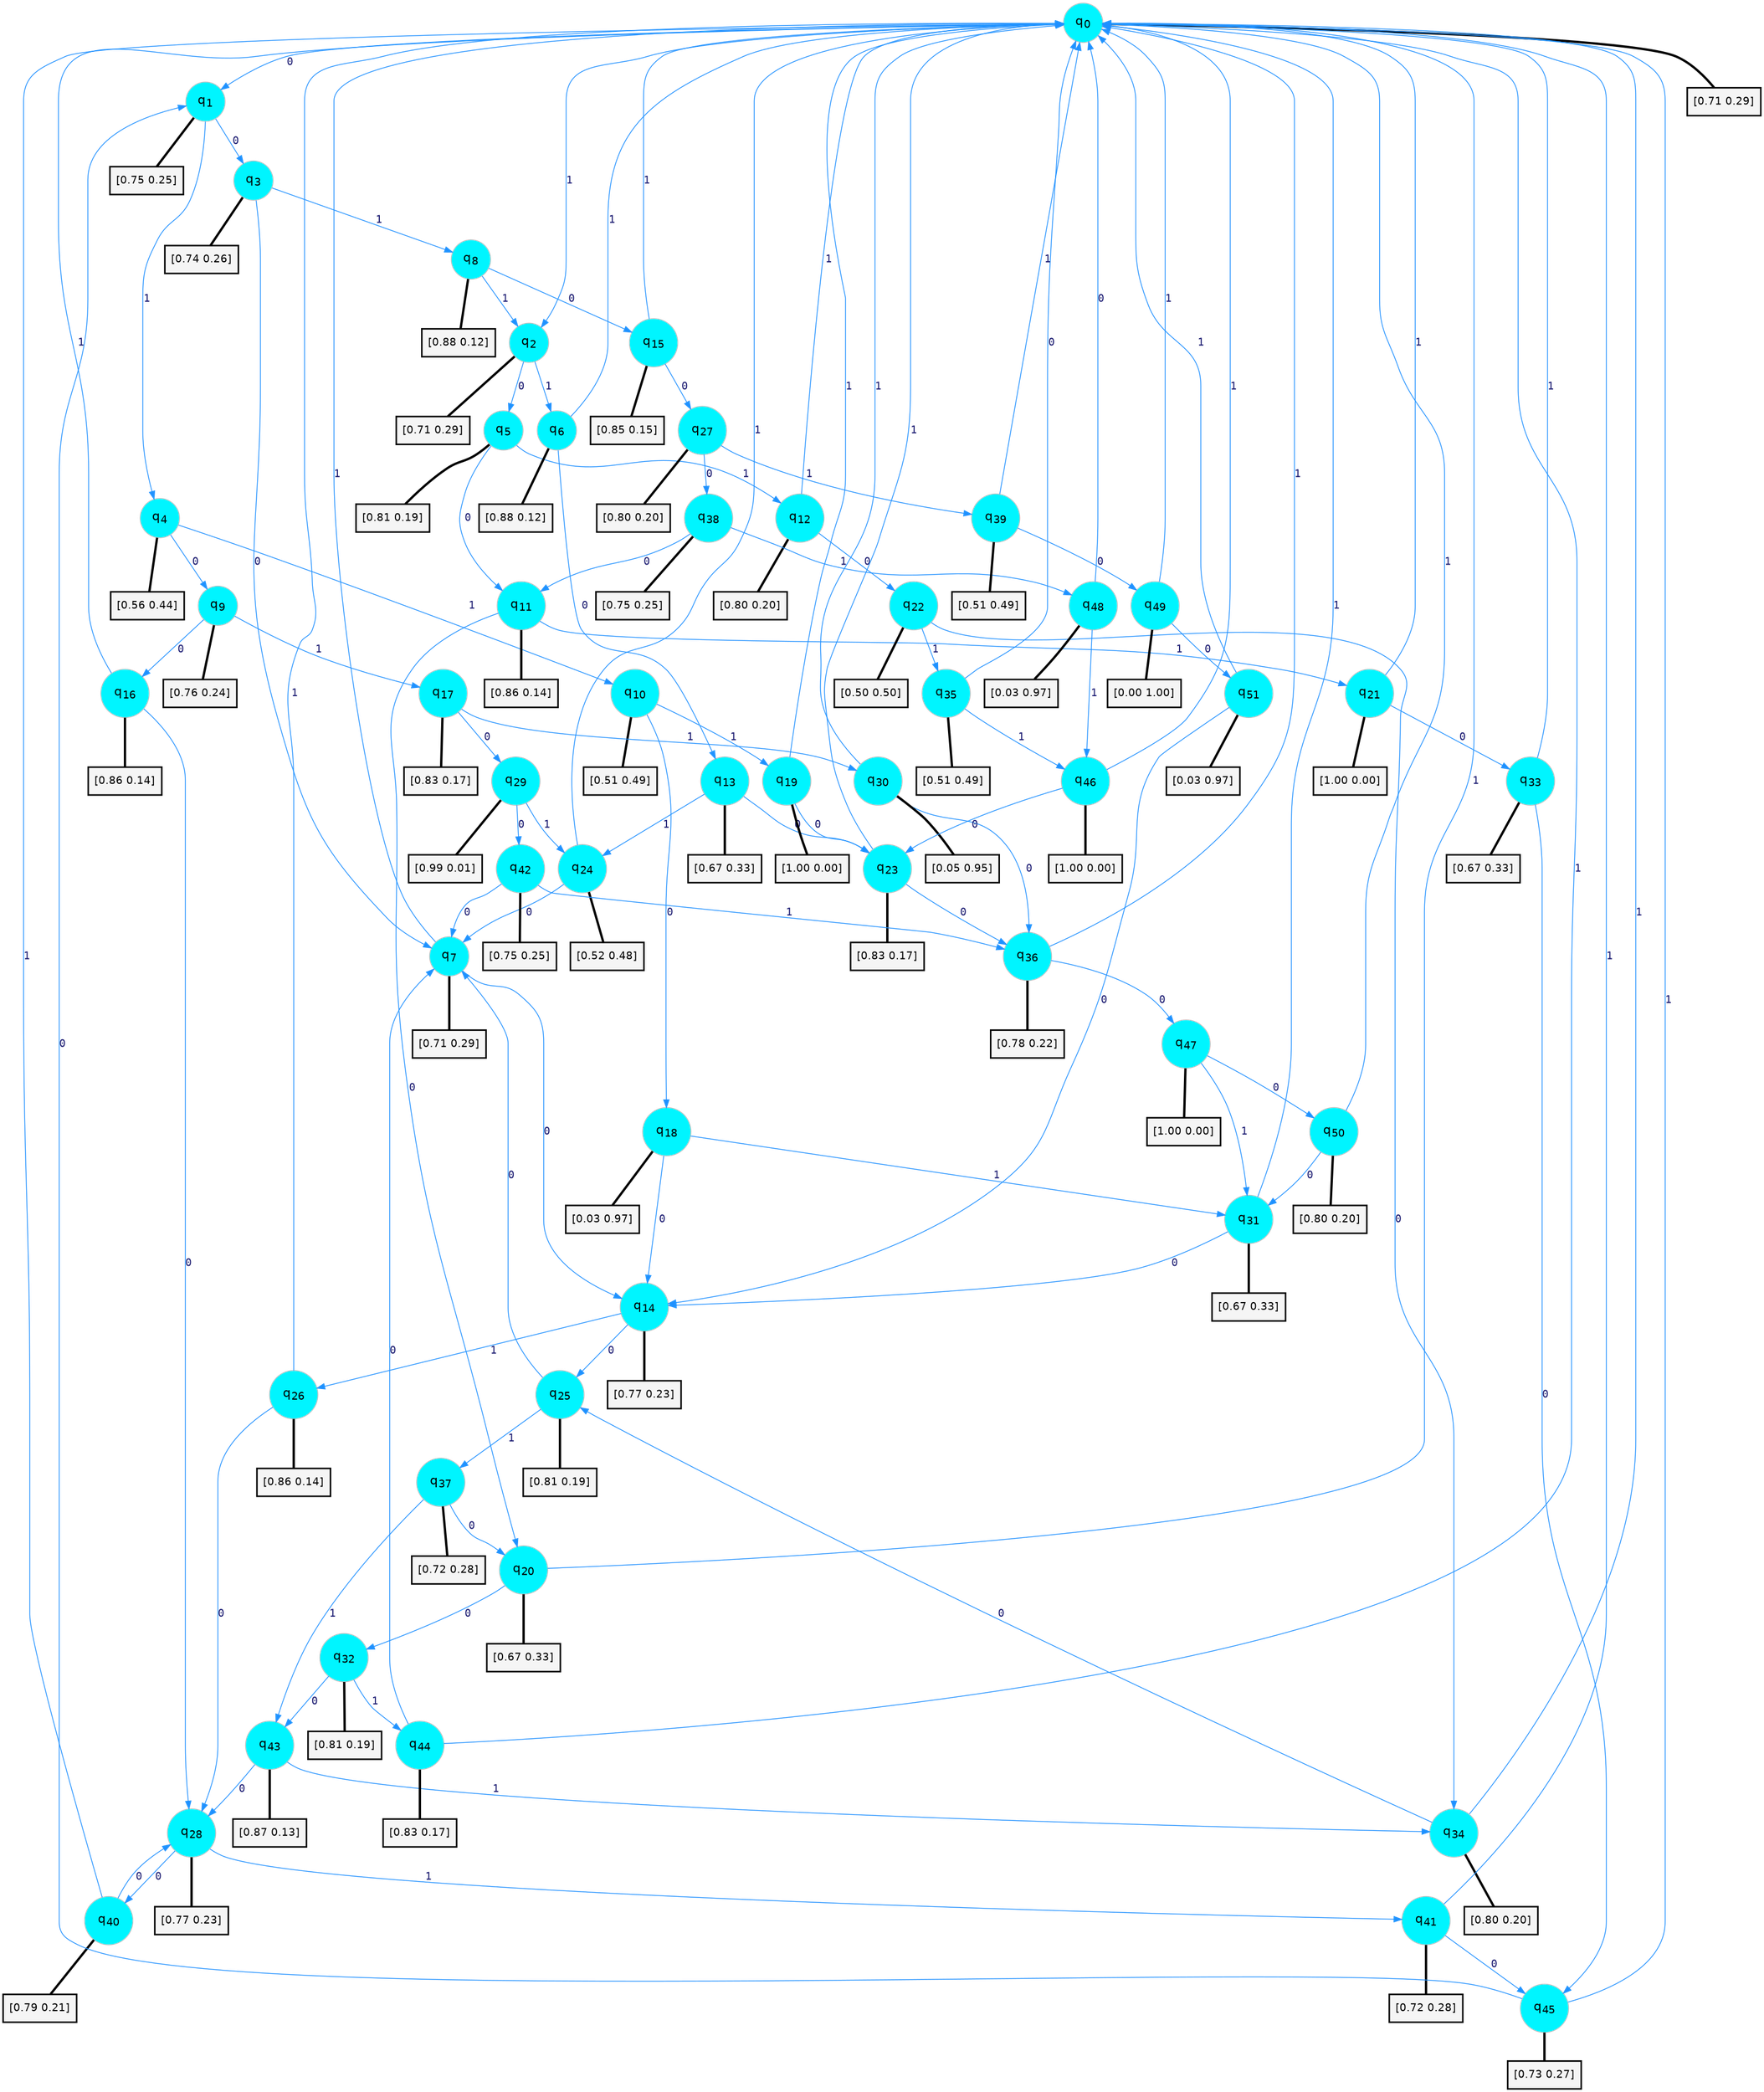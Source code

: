 digraph G {
graph [
bgcolor=transparent, dpi=300, rankdir=TD, size="40,25"];
node [
color=gray, fillcolor=turquoise1, fontcolor=black, fontname=Helvetica, fontsize=16, fontweight=bold, shape=circle, style=filled];
edge [
arrowsize=1, color=dodgerblue1, fontcolor=midnightblue, fontname=courier, fontweight=bold, penwidth=1, style=solid, weight=20];
0[label=<q<SUB>0</SUB>>];
1[label=<q<SUB>1</SUB>>];
2[label=<q<SUB>2</SUB>>];
3[label=<q<SUB>3</SUB>>];
4[label=<q<SUB>4</SUB>>];
5[label=<q<SUB>5</SUB>>];
6[label=<q<SUB>6</SUB>>];
7[label=<q<SUB>7</SUB>>];
8[label=<q<SUB>8</SUB>>];
9[label=<q<SUB>9</SUB>>];
10[label=<q<SUB>10</SUB>>];
11[label=<q<SUB>11</SUB>>];
12[label=<q<SUB>12</SUB>>];
13[label=<q<SUB>13</SUB>>];
14[label=<q<SUB>14</SUB>>];
15[label=<q<SUB>15</SUB>>];
16[label=<q<SUB>16</SUB>>];
17[label=<q<SUB>17</SUB>>];
18[label=<q<SUB>18</SUB>>];
19[label=<q<SUB>19</SUB>>];
20[label=<q<SUB>20</SUB>>];
21[label=<q<SUB>21</SUB>>];
22[label=<q<SUB>22</SUB>>];
23[label=<q<SUB>23</SUB>>];
24[label=<q<SUB>24</SUB>>];
25[label=<q<SUB>25</SUB>>];
26[label=<q<SUB>26</SUB>>];
27[label=<q<SUB>27</SUB>>];
28[label=<q<SUB>28</SUB>>];
29[label=<q<SUB>29</SUB>>];
30[label=<q<SUB>30</SUB>>];
31[label=<q<SUB>31</SUB>>];
32[label=<q<SUB>32</SUB>>];
33[label=<q<SUB>33</SUB>>];
34[label=<q<SUB>34</SUB>>];
35[label=<q<SUB>35</SUB>>];
36[label=<q<SUB>36</SUB>>];
37[label=<q<SUB>37</SUB>>];
38[label=<q<SUB>38</SUB>>];
39[label=<q<SUB>39</SUB>>];
40[label=<q<SUB>40</SUB>>];
41[label=<q<SUB>41</SUB>>];
42[label=<q<SUB>42</SUB>>];
43[label=<q<SUB>43</SUB>>];
44[label=<q<SUB>44</SUB>>];
45[label=<q<SUB>45</SUB>>];
46[label=<q<SUB>46</SUB>>];
47[label=<q<SUB>47</SUB>>];
48[label=<q<SUB>48</SUB>>];
49[label=<q<SUB>49</SUB>>];
50[label=<q<SUB>50</SUB>>];
51[label=<q<SUB>51</SUB>>];
52[label="[0.71 0.29]", shape=box,fontcolor=black, fontname=Helvetica, fontsize=14, penwidth=2, fillcolor=whitesmoke,color=black];
53[label="[0.75 0.25]", shape=box,fontcolor=black, fontname=Helvetica, fontsize=14, penwidth=2, fillcolor=whitesmoke,color=black];
54[label="[0.71 0.29]", shape=box,fontcolor=black, fontname=Helvetica, fontsize=14, penwidth=2, fillcolor=whitesmoke,color=black];
55[label="[0.74 0.26]", shape=box,fontcolor=black, fontname=Helvetica, fontsize=14, penwidth=2, fillcolor=whitesmoke,color=black];
56[label="[0.56 0.44]", shape=box,fontcolor=black, fontname=Helvetica, fontsize=14, penwidth=2, fillcolor=whitesmoke,color=black];
57[label="[0.81 0.19]", shape=box,fontcolor=black, fontname=Helvetica, fontsize=14, penwidth=2, fillcolor=whitesmoke,color=black];
58[label="[0.88 0.12]", shape=box,fontcolor=black, fontname=Helvetica, fontsize=14, penwidth=2, fillcolor=whitesmoke,color=black];
59[label="[0.71 0.29]", shape=box,fontcolor=black, fontname=Helvetica, fontsize=14, penwidth=2, fillcolor=whitesmoke,color=black];
60[label="[0.88 0.12]", shape=box,fontcolor=black, fontname=Helvetica, fontsize=14, penwidth=2, fillcolor=whitesmoke,color=black];
61[label="[0.76 0.24]", shape=box,fontcolor=black, fontname=Helvetica, fontsize=14, penwidth=2, fillcolor=whitesmoke,color=black];
62[label="[0.51 0.49]", shape=box,fontcolor=black, fontname=Helvetica, fontsize=14, penwidth=2, fillcolor=whitesmoke,color=black];
63[label="[0.86 0.14]", shape=box,fontcolor=black, fontname=Helvetica, fontsize=14, penwidth=2, fillcolor=whitesmoke,color=black];
64[label="[0.80 0.20]", shape=box,fontcolor=black, fontname=Helvetica, fontsize=14, penwidth=2, fillcolor=whitesmoke,color=black];
65[label="[0.67 0.33]", shape=box,fontcolor=black, fontname=Helvetica, fontsize=14, penwidth=2, fillcolor=whitesmoke,color=black];
66[label="[0.77 0.23]", shape=box,fontcolor=black, fontname=Helvetica, fontsize=14, penwidth=2, fillcolor=whitesmoke,color=black];
67[label="[0.85 0.15]", shape=box,fontcolor=black, fontname=Helvetica, fontsize=14, penwidth=2, fillcolor=whitesmoke,color=black];
68[label="[0.86 0.14]", shape=box,fontcolor=black, fontname=Helvetica, fontsize=14, penwidth=2, fillcolor=whitesmoke,color=black];
69[label="[0.83 0.17]", shape=box,fontcolor=black, fontname=Helvetica, fontsize=14, penwidth=2, fillcolor=whitesmoke,color=black];
70[label="[0.03 0.97]", shape=box,fontcolor=black, fontname=Helvetica, fontsize=14, penwidth=2, fillcolor=whitesmoke,color=black];
71[label="[1.00 0.00]", shape=box,fontcolor=black, fontname=Helvetica, fontsize=14, penwidth=2, fillcolor=whitesmoke,color=black];
72[label="[0.67 0.33]", shape=box,fontcolor=black, fontname=Helvetica, fontsize=14, penwidth=2, fillcolor=whitesmoke,color=black];
73[label="[1.00 0.00]", shape=box,fontcolor=black, fontname=Helvetica, fontsize=14, penwidth=2, fillcolor=whitesmoke,color=black];
74[label="[0.50 0.50]", shape=box,fontcolor=black, fontname=Helvetica, fontsize=14, penwidth=2, fillcolor=whitesmoke,color=black];
75[label="[0.83 0.17]", shape=box,fontcolor=black, fontname=Helvetica, fontsize=14, penwidth=2, fillcolor=whitesmoke,color=black];
76[label="[0.52 0.48]", shape=box,fontcolor=black, fontname=Helvetica, fontsize=14, penwidth=2, fillcolor=whitesmoke,color=black];
77[label="[0.81 0.19]", shape=box,fontcolor=black, fontname=Helvetica, fontsize=14, penwidth=2, fillcolor=whitesmoke,color=black];
78[label="[0.86 0.14]", shape=box,fontcolor=black, fontname=Helvetica, fontsize=14, penwidth=2, fillcolor=whitesmoke,color=black];
79[label="[0.80 0.20]", shape=box,fontcolor=black, fontname=Helvetica, fontsize=14, penwidth=2, fillcolor=whitesmoke,color=black];
80[label="[0.77 0.23]", shape=box,fontcolor=black, fontname=Helvetica, fontsize=14, penwidth=2, fillcolor=whitesmoke,color=black];
81[label="[0.99 0.01]", shape=box,fontcolor=black, fontname=Helvetica, fontsize=14, penwidth=2, fillcolor=whitesmoke,color=black];
82[label="[0.05 0.95]", shape=box,fontcolor=black, fontname=Helvetica, fontsize=14, penwidth=2, fillcolor=whitesmoke,color=black];
83[label="[0.67 0.33]", shape=box,fontcolor=black, fontname=Helvetica, fontsize=14, penwidth=2, fillcolor=whitesmoke,color=black];
84[label="[0.81 0.19]", shape=box,fontcolor=black, fontname=Helvetica, fontsize=14, penwidth=2, fillcolor=whitesmoke,color=black];
85[label="[0.67 0.33]", shape=box,fontcolor=black, fontname=Helvetica, fontsize=14, penwidth=2, fillcolor=whitesmoke,color=black];
86[label="[0.80 0.20]", shape=box,fontcolor=black, fontname=Helvetica, fontsize=14, penwidth=2, fillcolor=whitesmoke,color=black];
87[label="[0.51 0.49]", shape=box,fontcolor=black, fontname=Helvetica, fontsize=14, penwidth=2, fillcolor=whitesmoke,color=black];
88[label="[0.78 0.22]", shape=box,fontcolor=black, fontname=Helvetica, fontsize=14, penwidth=2, fillcolor=whitesmoke,color=black];
89[label="[0.72 0.28]", shape=box,fontcolor=black, fontname=Helvetica, fontsize=14, penwidth=2, fillcolor=whitesmoke,color=black];
90[label="[0.75 0.25]", shape=box,fontcolor=black, fontname=Helvetica, fontsize=14, penwidth=2, fillcolor=whitesmoke,color=black];
91[label="[0.51 0.49]", shape=box,fontcolor=black, fontname=Helvetica, fontsize=14, penwidth=2, fillcolor=whitesmoke,color=black];
92[label="[0.79 0.21]", shape=box,fontcolor=black, fontname=Helvetica, fontsize=14, penwidth=2, fillcolor=whitesmoke,color=black];
93[label="[0.72 0.28]", shape=box,fontcolor=black, fontname=Helvetica, fontsize=14, penwidth=2, fillcolor=whitesmoke,color=black];
94[label="[0.75 0.25]", shape=box,fontcolor=black, fontname=Helvetica, fontsize=14, penwidth=2, fillcolor=whitesmoke,color=black];
95[label="[0.87 0.13]", shape=box,fontcolor=black, fontname=Helvetica, fontsize=14, penwidth=2, fillcolor=whitesmoke,color=black];
96[label="[0.83 0.17]", shape=box,fontcolor=black, fontname=Helvetica, fontsize=14, penwidth=2, fillcolor=whitesmoke,color=black];
97[label="[0.73 0.27]", shape=box,fontcolor=black, fontname=Helvetica, fontsize=14, penwidth=2, fillcolor=whitesmoke,color=black];
98[label="[1.00 0.00]", shape=box,fontcolor=black, fontname=Helvetica, fontsize=14, penwidth=2, fillcolor=whitesmoke,color=black];
99[label="[1.00 0.00]", shape=box,fontcolor=black, fontname=Helvetica, fontsize=14, penwidth=2, fillcolor=whitesmoke,color=black];
100[label="[0.03 0.97]", shape=box,fontcolor=black, fontname=Helvetica, fontsize=14, penwidth=2, fillcolor=whitesmoke,color=black];
101[label="[0.00 1.00]", shape=box,fontcolor=black, fontname=Helvetica, fontsize=14, penwidth=2, fillcolor=whitesmoke,color=black];
102[label="[0.80 0.20]", shape=box,fontcolor=black, fontname=Helvetica, fontsize=14, penwidth=2, fillcolor=whitesmoke,color=black];
103[label="[0.03 0.97]", shape=box,fontcolor=black, fontname=Helvetica, fontsize=14, penwidth=2, fillcolor=whitesmoke,color=black];
0->1 [label=0];
0->2 [label=1];
0->52 [arrowhead=none, penwidth=3,color=black];
1->3 [label=0];
1->4 [label=1];
1->53 [arrowhead=none, penwidth=3,color=black];
2->5 [label=0];
2->6 [label=1];
2->54 [arrowhead=none, penwidth=3,color=black];
3->7 [label=0];
3->8 [label=1];
3->55 [arrowhead=none, penwidth=3,color=black];
4->9 [label=0];
4->10 [label=1];
4->56 [arrowhead=none, penwidth=3,color=black];
5->11 [label=0];
5->12 [label=1];
5->57 [arrowhead=none, penwidth=3,color=black];
6->13 [label=0];
6->0 [label=1];
6->58 [arrowhead=none, penwidth=3,color=black];
7->14 [label=0];
7->0 [label=1];
7->59 [arrowhead=none, penwidth=3,color=black];
8->15 [label=0];
8->2 [label=1];
8->60 [arrowhead=none, penwidth=3,color=black];
9->16 [label=0];
9->17 [label=1];
9->61 [arrowhead=none, penwidth=3,color=black];
10->18 [label=0];
10->19 [label=1];
10->62 [arrowhead=none, penwidth=3,color=black];
11->20 [label=0];
11->21 [label=1];
11->63 [arrowhead=none, penwidth=3,color=black];
12->22 [label=0];
12->0 [label=1];
12->64 [arrowhead=none, penwidth=3,color=black];
13->23 [label=0];
13->24 [label=1];
13->65 [arrowhead=none, penwidth=3,color=black];
14->25 [label=0];
14->26 [label=1];
14->66 [arrowhead=none, penwidth=3,color=black];
15->27 [label=0];
15->0 [label=1];
15->67 [arrowhead=none, penwidth=3,color=black];
16->28 [label=0];
16->0 [label=1];
16->68 [arrowhead=none, penwidth=3,color=black];
17->29 [label=0];
17->30 [label=1];
17->69 [arrowhead=none, penwidth=3,color=black];
18->14 [label=0];
18->31 [label=1];
18->70 [arrowhead=none, penwidth=3,color=black];
19->23 [label=0];
19->0 [label=1];
19->71 [arrowhead=none, penwidth=3,color=black];
20->32 [label=0];
20->0 [label=1];
20->72 [arrowhead=none, penwidth=3,color=black];
21->33 [label=0];
21->0 [label=1];
21->73 [arrowhead=none, penwidth=3,color=black];
22->34 [label=0];
22->35 [label=1];
22->74 [arrowhead=none, penwidth=3,color=black];
23->36 [label=0];
23->0 [label=1];
23->75 [arrowhead=none, penwidth=3,color=black];
24->7 [label=0];
24->0 [label=1];
24->76 [arrowhead=none, penwidth=3,color=black];
25->7 [label=0];
25->37 [label=1];
25->77 [arrowhead=none, penwidth=3,color=black];
26->28 [label=0];
26->0 [label=1];
26->78 [arrowhead=none, penwidth=3,color=black];
27->38 [label=0];
27->39 [label=1];
27->79 [arrowhead=none, penwidth=3,color=black];
28->40 [label=0];
28->41 [label=1];
28->80 [arrowhead=none, penwidth=3,color=black];
29->42 [label=0];
29->24 [label=1];
29->81 [arrowhead=none, penwidth=3,color=black];
30->36 [label=0];
30->0 [label=1];
30->82 [arrowhead=none, penwidth=3,color=black];
31->14 [label=0];
31->0 [label=1];
31->83 [arrowhead=none, penwidth=3,color=black];
32->43 [label=0];
32->44 [label=1];
32->84 [arrowhead=none, penwidth=3,color=black];
33->45 [label=0];
33->0 [label=1];
33->85 [arrowhead=none, penwidth=3,color=black];
34->25 [label=0];
34->0 [label=1];
34->86 [arrowhead=none, penwidth=3,color=black];
35->0 [label=0];
35->46 [label=1];
35->87 [arrowhead=none, penwidth=3,color=black];
36->47 [label=0];
36->0 [label=1];
36->88 [arrowhead=none, penwidth=3,color=black];
37->20 [label=0];
37->43 [label=1];
37->89 [arrowhead=none, penwidth=3,color=black];
38->11 [label=0];
38->48 [label=1];
38->90 [arrowhead=none, penwidth=3,color=black];
39->49 [label=0];
39->0 [label=1];
39->91 [arrowhead=none, penwidth=3,color=black];
40->28 [label=0];
40->0 [label=1];
40->92 [arrowhead=none, penwidth=3,color=black];
41->45 [label=0];
41->0 [label=1];
41->93 [arrowhead=none, penwidth=3,color=black];
42->7 [label=0];
42->36 [label=1];
42->94 [arrowhead=none, penwidth=3,color=black];
43->28 [label=0];
43->34 [label=1];
43->95 [arrowhead=none, penwidth=3,color=black];
44->7 [label=0];
44->0 [label=1];
44->96 [arrowhead=none, penwidth=3,color=black];
45->1 [label=0];
45->0 [label=1];
45->97 [arrowhead=none, penwidth=3,color=black];
46->23 [label=0];
46->0 [label=1];
46->98 [arrowhead=none, penwidth=3,color=black];
47->50 [label=0];
47->31 [label=1];
47->99 [arrowhead=none, penwidth=3,color=black];
48->0 [label=0];
48->46 [label=1];
48->100 [arrowhead=none, penwidth=3,color=black];
49->51 [label=0];
49->0 [label=1];
49->101 [arrowhead=none, penwidth=3,color=black];
50->31 [label=0];
50->0 [label=1];
50->102 [arrowhead=none, penwidth=3,color=black];
51->14 [label=0];
51->0 [label=1];
51->103 [arrowhead=none, penwidth=3,color=black];
}
